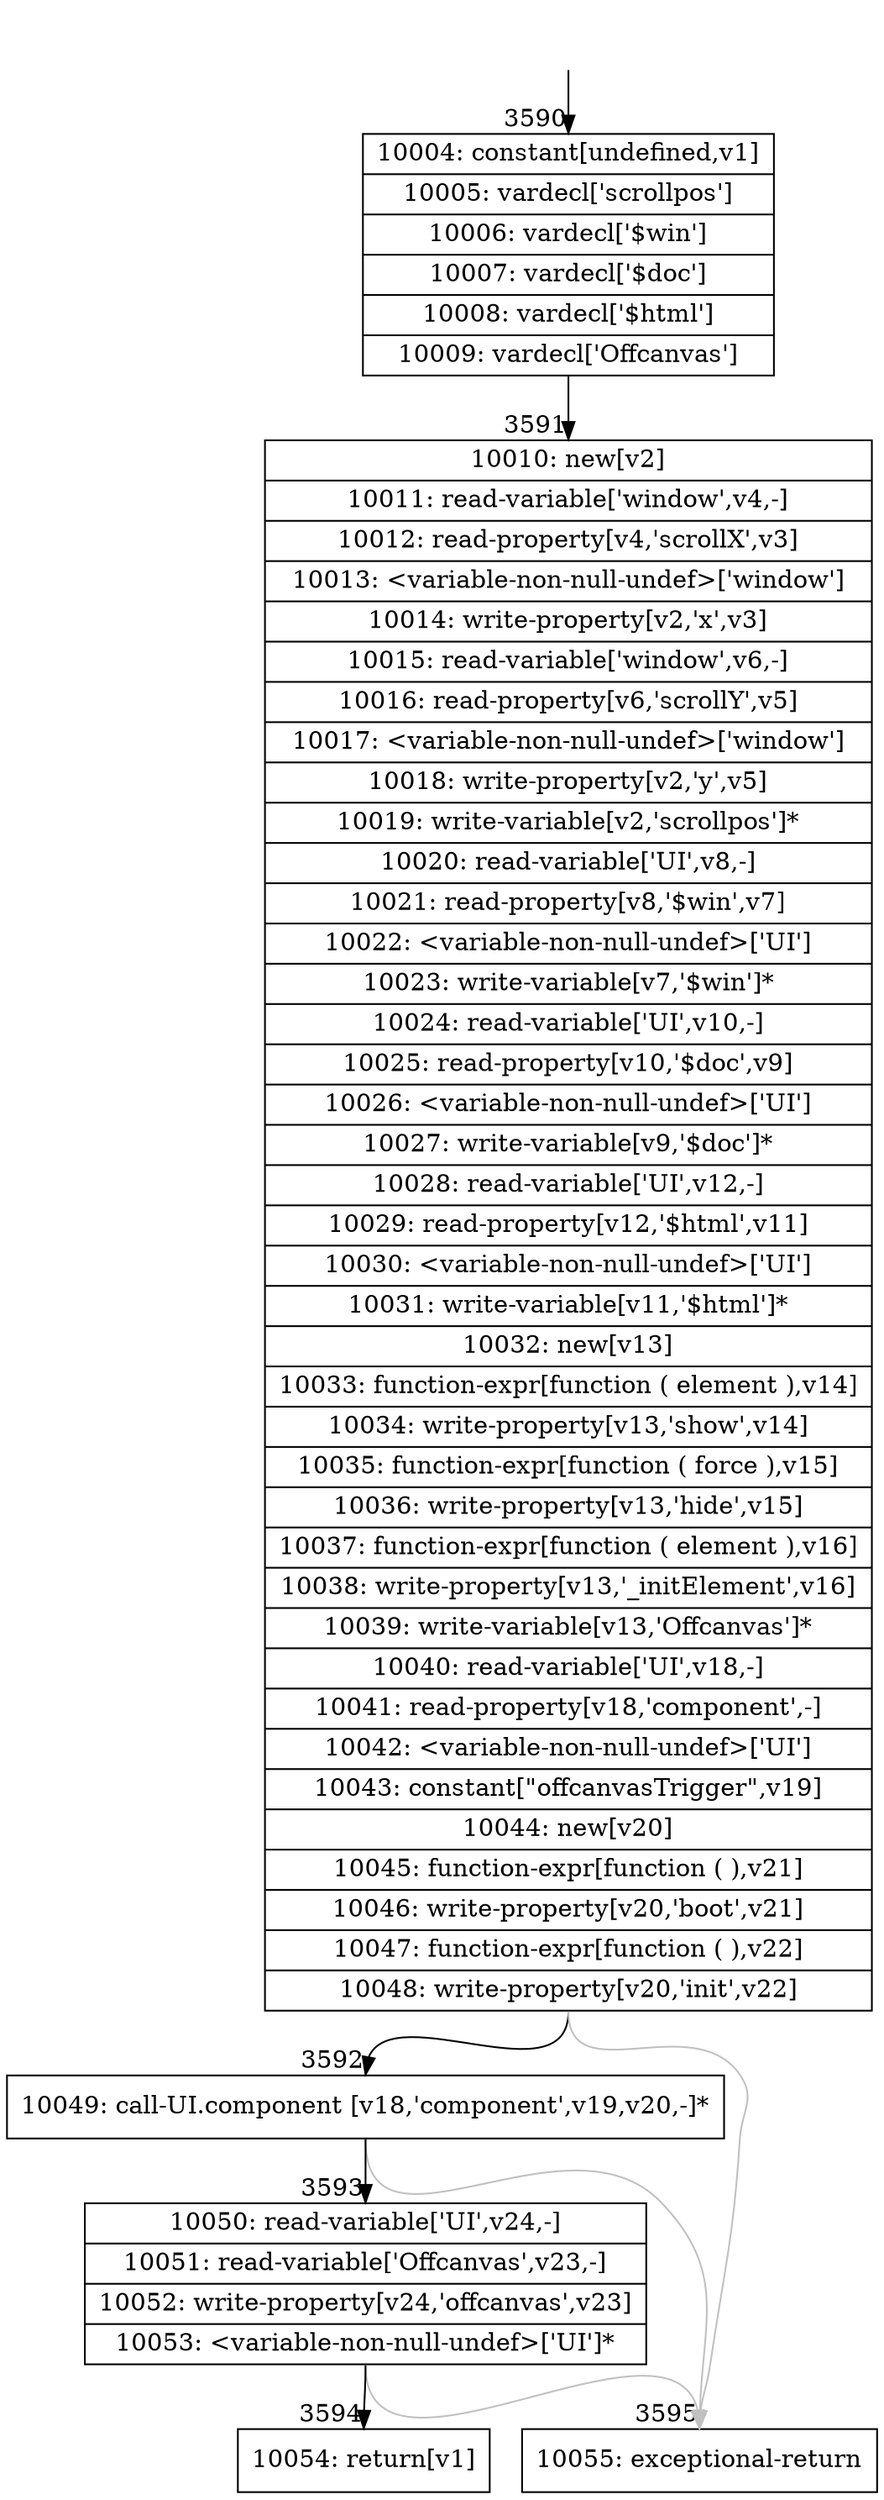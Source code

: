 digraph {
rankdir="TD"
BB_entry255[shape=none,label=""];
BB_entry255 -> BB3590 [tailport=s, headport=n, headlabel="    3590"]
BB3590 [shape=record label="{10004: constant[undefined,v1]|10005: vardecl['scrollpos']|10006: vardecl['$win']|10007: vardecl['$doc']|10008: vardecl['$html']|10009: vardecl['Offcanvas']}" ] 
BB3590 -> BB3591 [tailport=s, headport=n, headlabel="      3591"]
BB3591 [shape=record label="{10010: new[v2]|10011: read-variable['window',v4,-]|10012: read-property[v4,'scrollX',v3]|10013: \<variable-non-null-undef\>['window']|10014: write-property[v2,'x',v3]|10015: read-variable['window',v6,-]|10016: read-property[v6,'scrollY',v5]|10017: \<variable-non-null-undef\>['window']|10018: write-property[v2,'y',v5]|10019: write-variable[v2,'scrollpos']*|10020: read-variable['UI',v8,-]|10021: read-property[v8,'$win',v7]|10022: \<variable-non-null-undef\>['UI']|10023: write-variable[v7,'$win']*|10024: read-variable['UI',v10,-]|10025: read-property[v10,'$doc',v9]|10026: \<variable-non-null-undef\>['UI']|10027: write-variable[v9,'$doc']*|10028: read-variable['UI',v12,-]|10029: read-property[v12,'$html',v11]|10030: \<variable-non-null-undef\>['UI']|10031: write-variable[v11,'$html']*|10032: new[v13]|10033: function-expr[function ( element ),v14]|10034: write-property[v13,'show',v14]|10035: function-expr[function ( force ),v15]|10036: write-property[v13,'hide',v15]|10037: function-expr[function ( element ),v16]|10038: write-property[v13,'_initElement',v16]|10039: write-variable[v13,'Offcanvas']*|10040: read-variable['UI',v18,-]|10041: read-property[v18,'component',-]|10042: \<variable-non-null-undef\>['UI']|10043: constant[\"offcanvasTrigger\",v19]|10044: new[v20]|10045: function-expr[function ( ),v21]|10046: write-property[v20,'boot',v21]|10047: function-expr[function ( ),v22]|10048: write-property[v20,'init',v22]}" ] 
BB3591 -> BB3592 [tailport=s, headport=n, headlabel="      3592"]
BB3591 -> BB3595 [tailport=s, headport=n, color=gray, headlabel="      3595"]
BB3592 [shape=record label="{10049: call-UI.component [v18,'component',v19,v20,-]*}" ] 
BB3592 -> BB3593 [tailport=s, headport=n, headlabel="      3593"]
BB3592 -> BB3595 [tailport=s, headport=n, color=gray]
BB3593 [shape=record label="{10050: read-variable['UI',v24,-]|10051: read-variable['Offcanvas',v23,-]|10052: write-property[v24,'offcanvas',v23]|10053: \<variable-non-null-undef\>['UI']*}" ] 
BB3593 -> BB3594 [tailport=s, headport=n, headlabel="      3594"]
BB3593 -> BB3595 [tailport=s, headport=n, color=gray]
BB3594 [shape=record label="{10054: return[v1]}" ] 
BB3595 [shape=record label="{10055: exceptional-return}" ] 
//#$~ 2738
}
